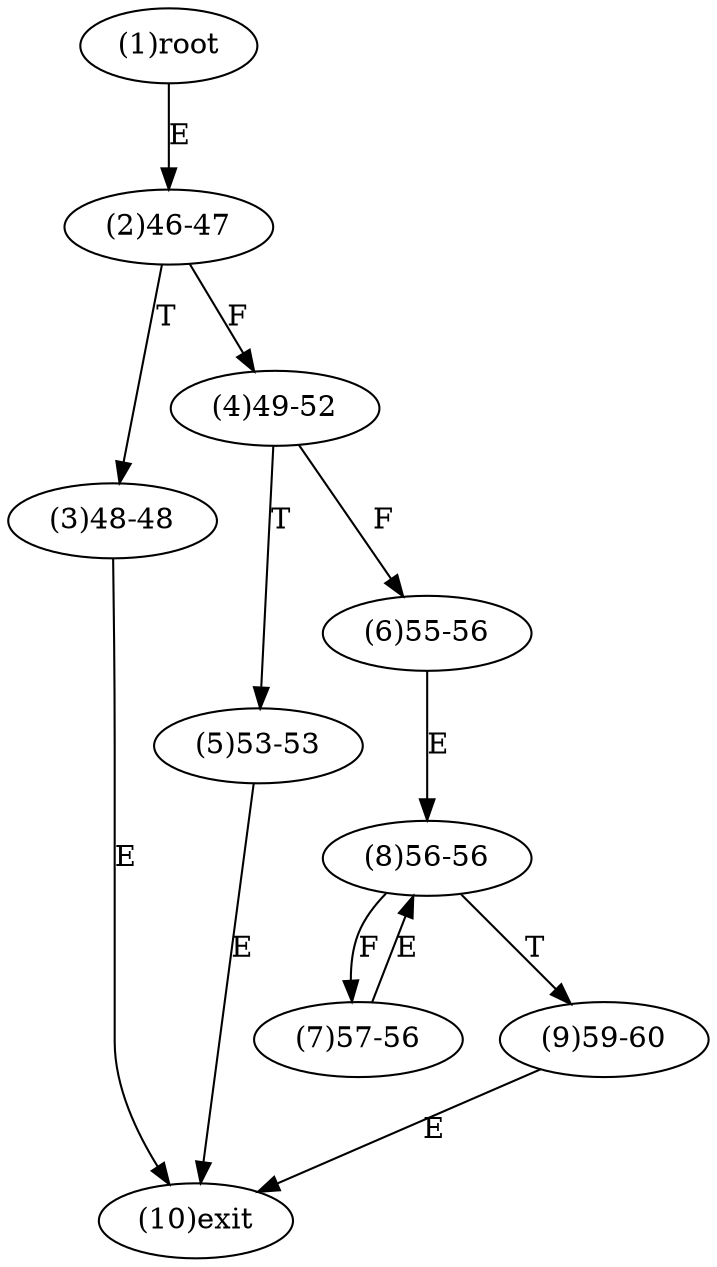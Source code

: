 digraph "" { 
1[ label="(1)root"];
2[ label="(2)46-47"];
3[ label="(3)48-48"];
4[ label="(4)49-52"];
5[ label="(5)53-53"];
6[ label="(6)55-56"];
7[ label="(7)57-56"];
8[ label="(8)56-56"];
9[ label="(9)59-60"];
10[ label="(10)exit"];
1->2[ label="E"];
2->4[ label="F"];
2->3[ label="T"];
3->10[ label="E"];
4->6[ label="F"];
4->5[ label="T"];
5->10[ label="E"];
6->8[ label="E"];
7->8[ label="E"];
8->7[ label="F"];
8->9[ label="T"];
9->10[ label="E"];
}